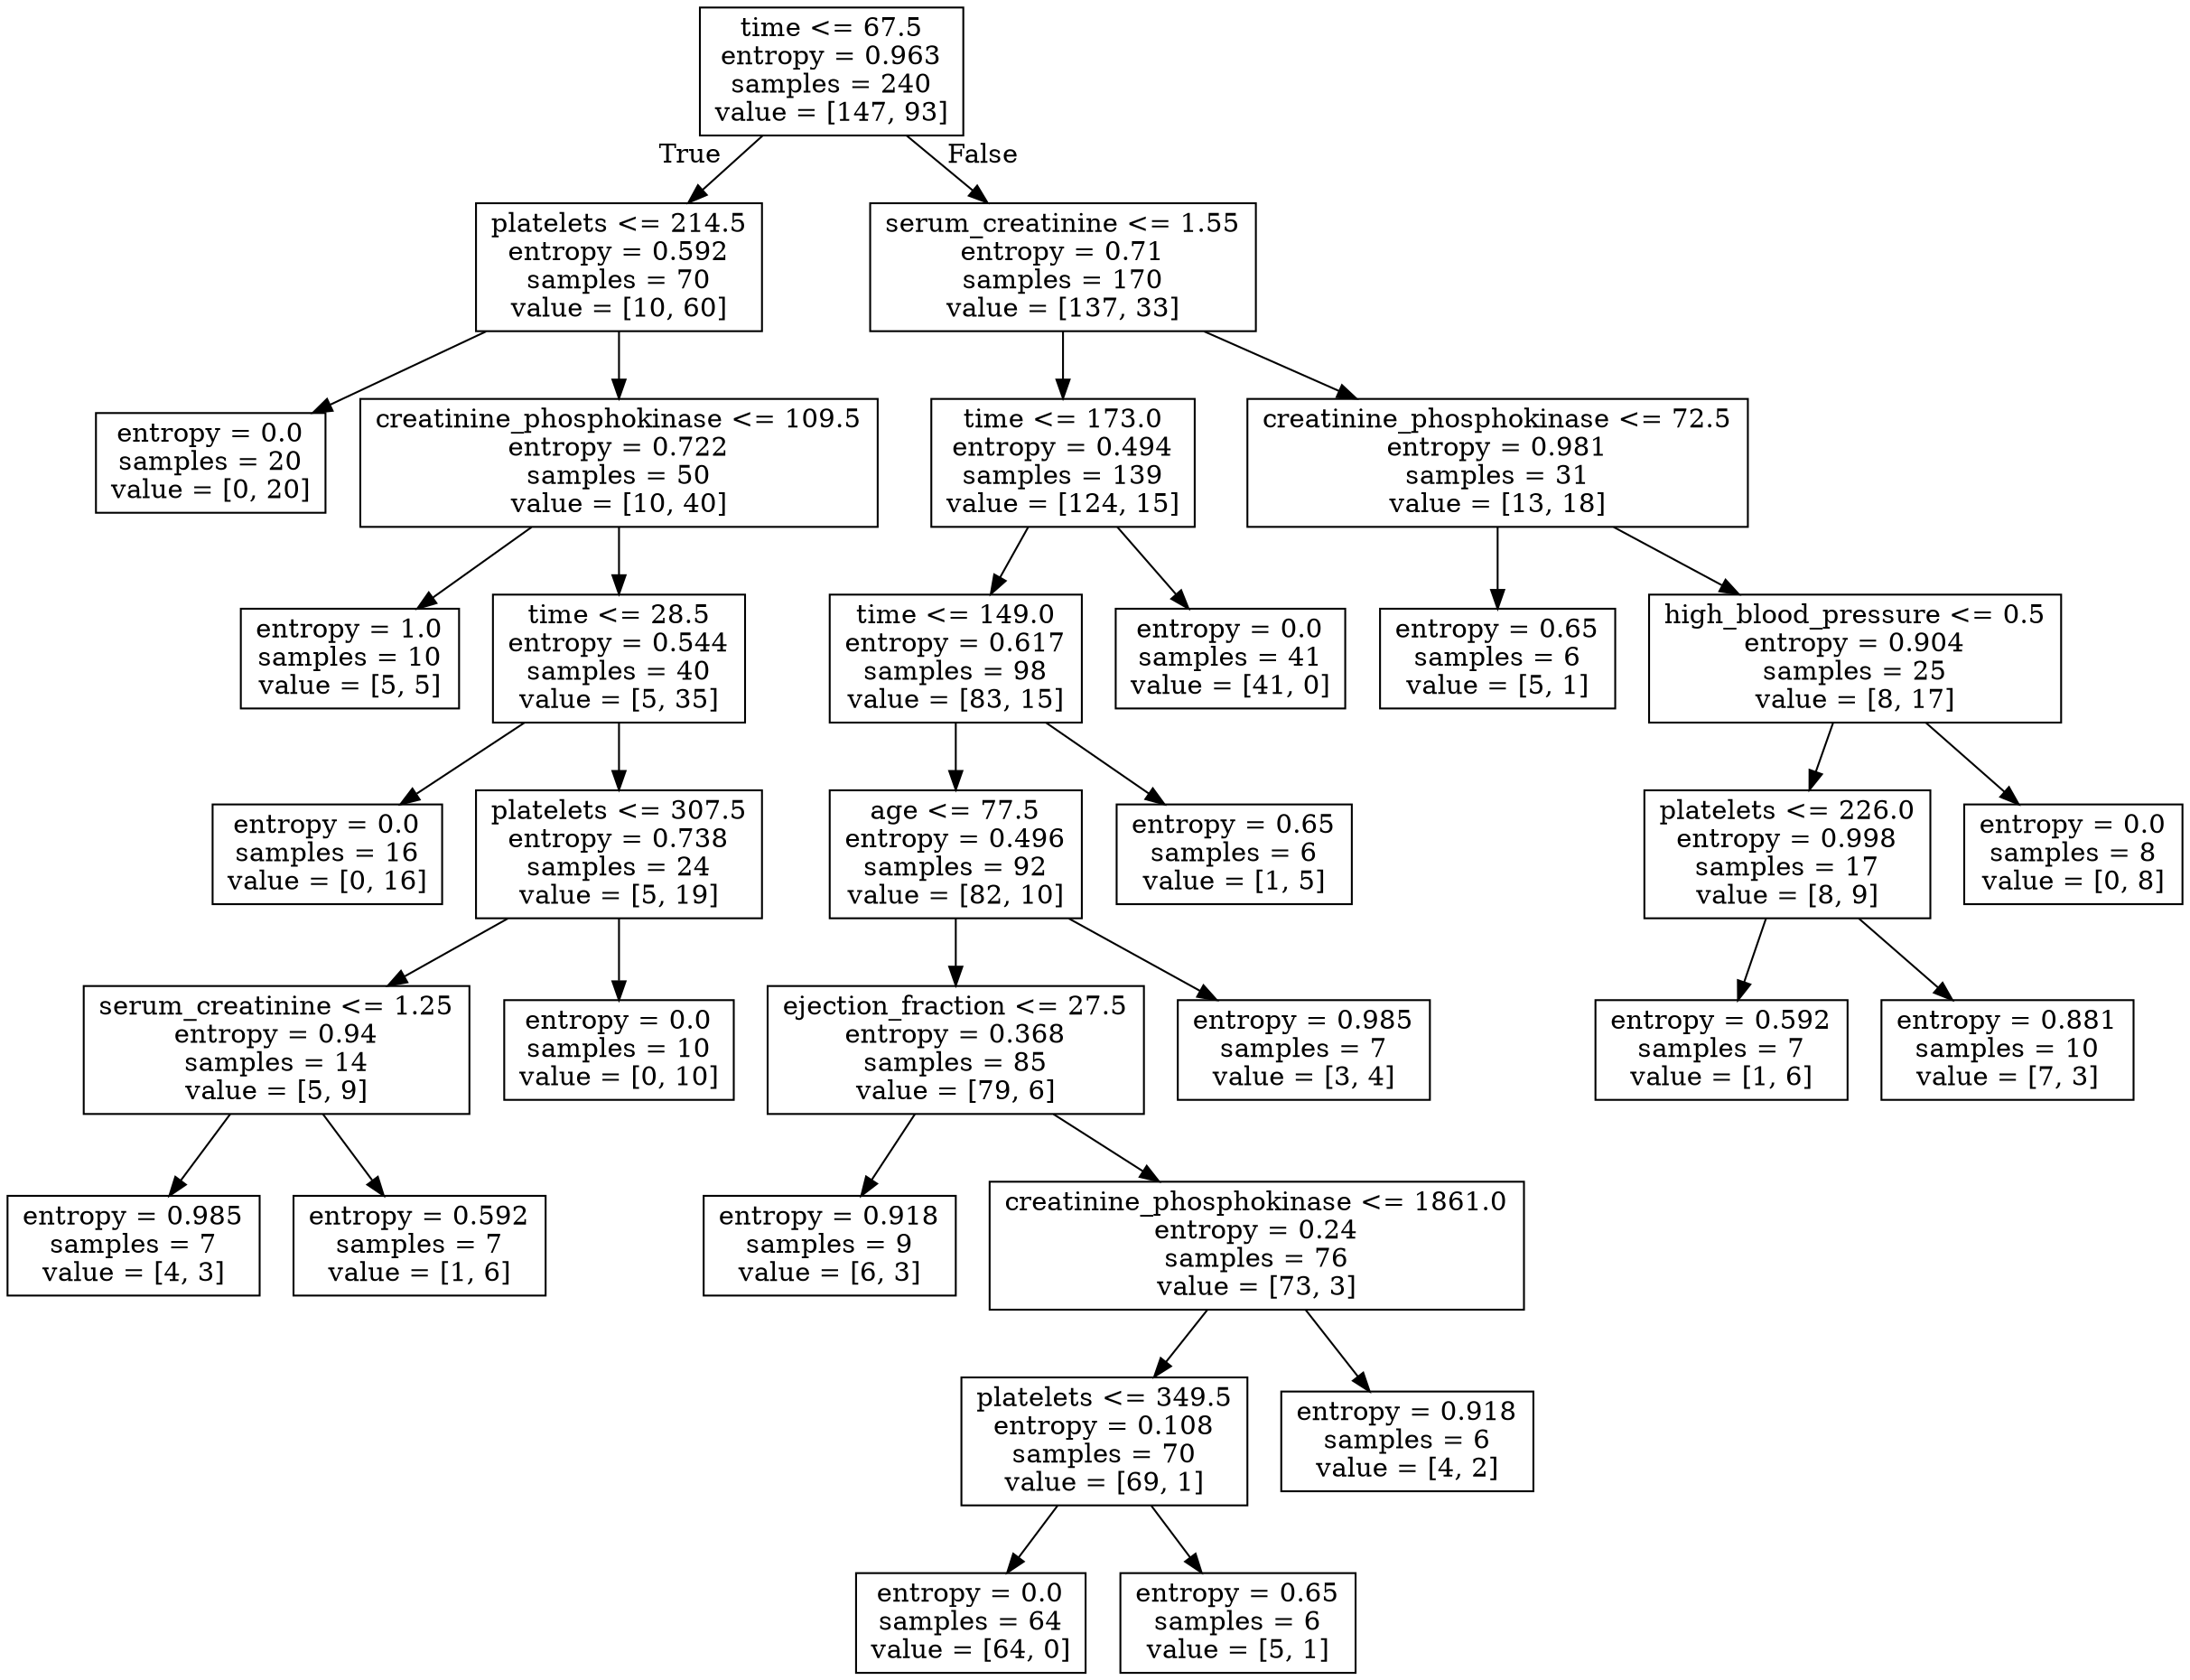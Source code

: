 digraph Tree {
node [shape=box] ;
0 [label="time <= 67.5\nentropy = 0.963\nsamples = 240\nvalue = [147, 93]"] ;
1 [label="platelets <= 214.5\nentropy = 0.592\nsamples = 70\nvalue = [10, 60]"] ;
0 -> 1 [labeldistance=2.5, labelangle=45, headlabel="True"] ;
2 [label="entropy = 0.0\nsamples = 20\nvalue = [0, 20]"] ;
1 -> 2 ;
3 [label="creatinine_phosphokinase <= 109.5\nentropy = 0.722\nsamples = 50\nvalue = [10, 40]"] ;
1 -> 3 ;
4 [label="entropy = 1.0\nsamples = 10\nvalue = [5, 5]"] ;
3 -> 4 ;
5 [label="time <= 28.5\nentropy = 0.544\nsamples = 40\nvalue = [5, 35]"] ;
3 -> 5 ;
6 [label="entropy = 0.0\nsamples = 16\nvalue = [0, 16]"] ;
5 -> 6 ;
7 [label="platelets <= 307.5\nentropy = 0.738\nsamples = 24\nvalue = [5, 19]"] ;
5 -> 7 ;
8 [label="serum_creatinine <= 1.25\nentropy = 0.94\nsamples = 14\nvalue = [5, 9]"] ;
7 -> 8 ;
9 [label="entropy = 0.985\nsamples = 7\nvalue = [4, 3]"] ;
8 -> 9 ;
10 [label="entropy = 0.592\nsamples = 7\nvalue = [1, 6]"] ;
8 -> 10 ;
11 [label="entropy = 0.0\nsamples = 10\nvalue = [0, 10]"] ;
7 -> 11 ;
12 [label="serum_creatinine <= 1.55\nentropy = 0.71\nsamples = 170\nvalue = [137, 33]"] ;
0 -> 12 [labeldistance=2.5, labelangle=-45, headlabel="False"] ;
13 [label="time <= 173.0\nentropy = 0.494\nsamples = 139\nvalue = [124, 15]"] ;
12 -> 13 ;
14 [label="time <= 149.0\nentropy = 0.617\nsamples = 98\nvalue = [83, 15]"] ;
13 -> 14 ;
15 [label="age <= 77.5\nentropy = 0.496\nsamples = 92\nvalue = [82, 10]"] ;
14 -> 15 ;
16 [label="ejection_fraction <= 27.5\nentropy = 0.368\nsamples = 85\nvalue = [79, 6]"] ;
15 -> 16 ;
17 [label="entropy = 0.918\nsamples = 9\nvalue = [6, 3]"] ;
16 -> 17 ;
18 [label="creatinine_phosphokinase <= 1861.0\nentropy = 0.24\nsamples = 76\nvalue = [73, 3]"] ;
16 -> 18 ;
19 [label="platelets <= 349.5\nentropy = 0.108\nsamples = 70\nvalue = [69, 1]"] ;
18 -> 19 ;
20 [label="entropy = 0.0\nsamples = 64\nvalue = [64, 0]"] ;
19 -> 20 ;
21 [label="entropy = 0.65\nsamples = 6\nvalue = [5, 1]"] ;
19 -> 21 ;
22 [label="entropy = 0.918\nsamples = 6\nvalue = [4, 2]"] ;
18 -> 22 ;
23 [label="entropy = 0.985\nsamples = 7\nvalue = [3, 4]"] ;
15 -> 23 ;
24 [label="entropy = 0.65\nsamples = 6\nvalue = [1, 5]"] ;
14 -> 24 ;
25 [label="entropy = 0.0\nsamples = 41\nvalue = [41, 0]"] ;
13 -> 25 ;
26 [label="creatinine_phosphokinase <= 72.5\nentropy = 0.981\nsamples = 31\nvalue = [13, 18]"] ;
12 -> 26 ;
27 [label="entropy = 0.65\nsamples = 6\nvalue = [5, 1]"] ;
26 -> 27 ;
28 [label="high_blood_pressure <= 0.5\nentropy = 0.904\nsamples = 25\nvalue = [8, 17]"] ;
26 -> 28 ;
29 [label="platelets <= 226.0\nentropy = 0.998\nsamples = 17\nvalue = [8, 9]"] ;
28 -> 29 ;
30 [label="entropy = 0.592\nsamples = 7\nvalue = [1, 6]"] ;
29 -> 30 ;
31 [label="entropy = 0.881\nsamples = 10\nvalue = [7, 3]"] ;
29 -> 31 ;
32 [label="entropy = 0.0\nsamples = 8\nvalue = [0, 8]"] ;
28 -> 32 ;
}